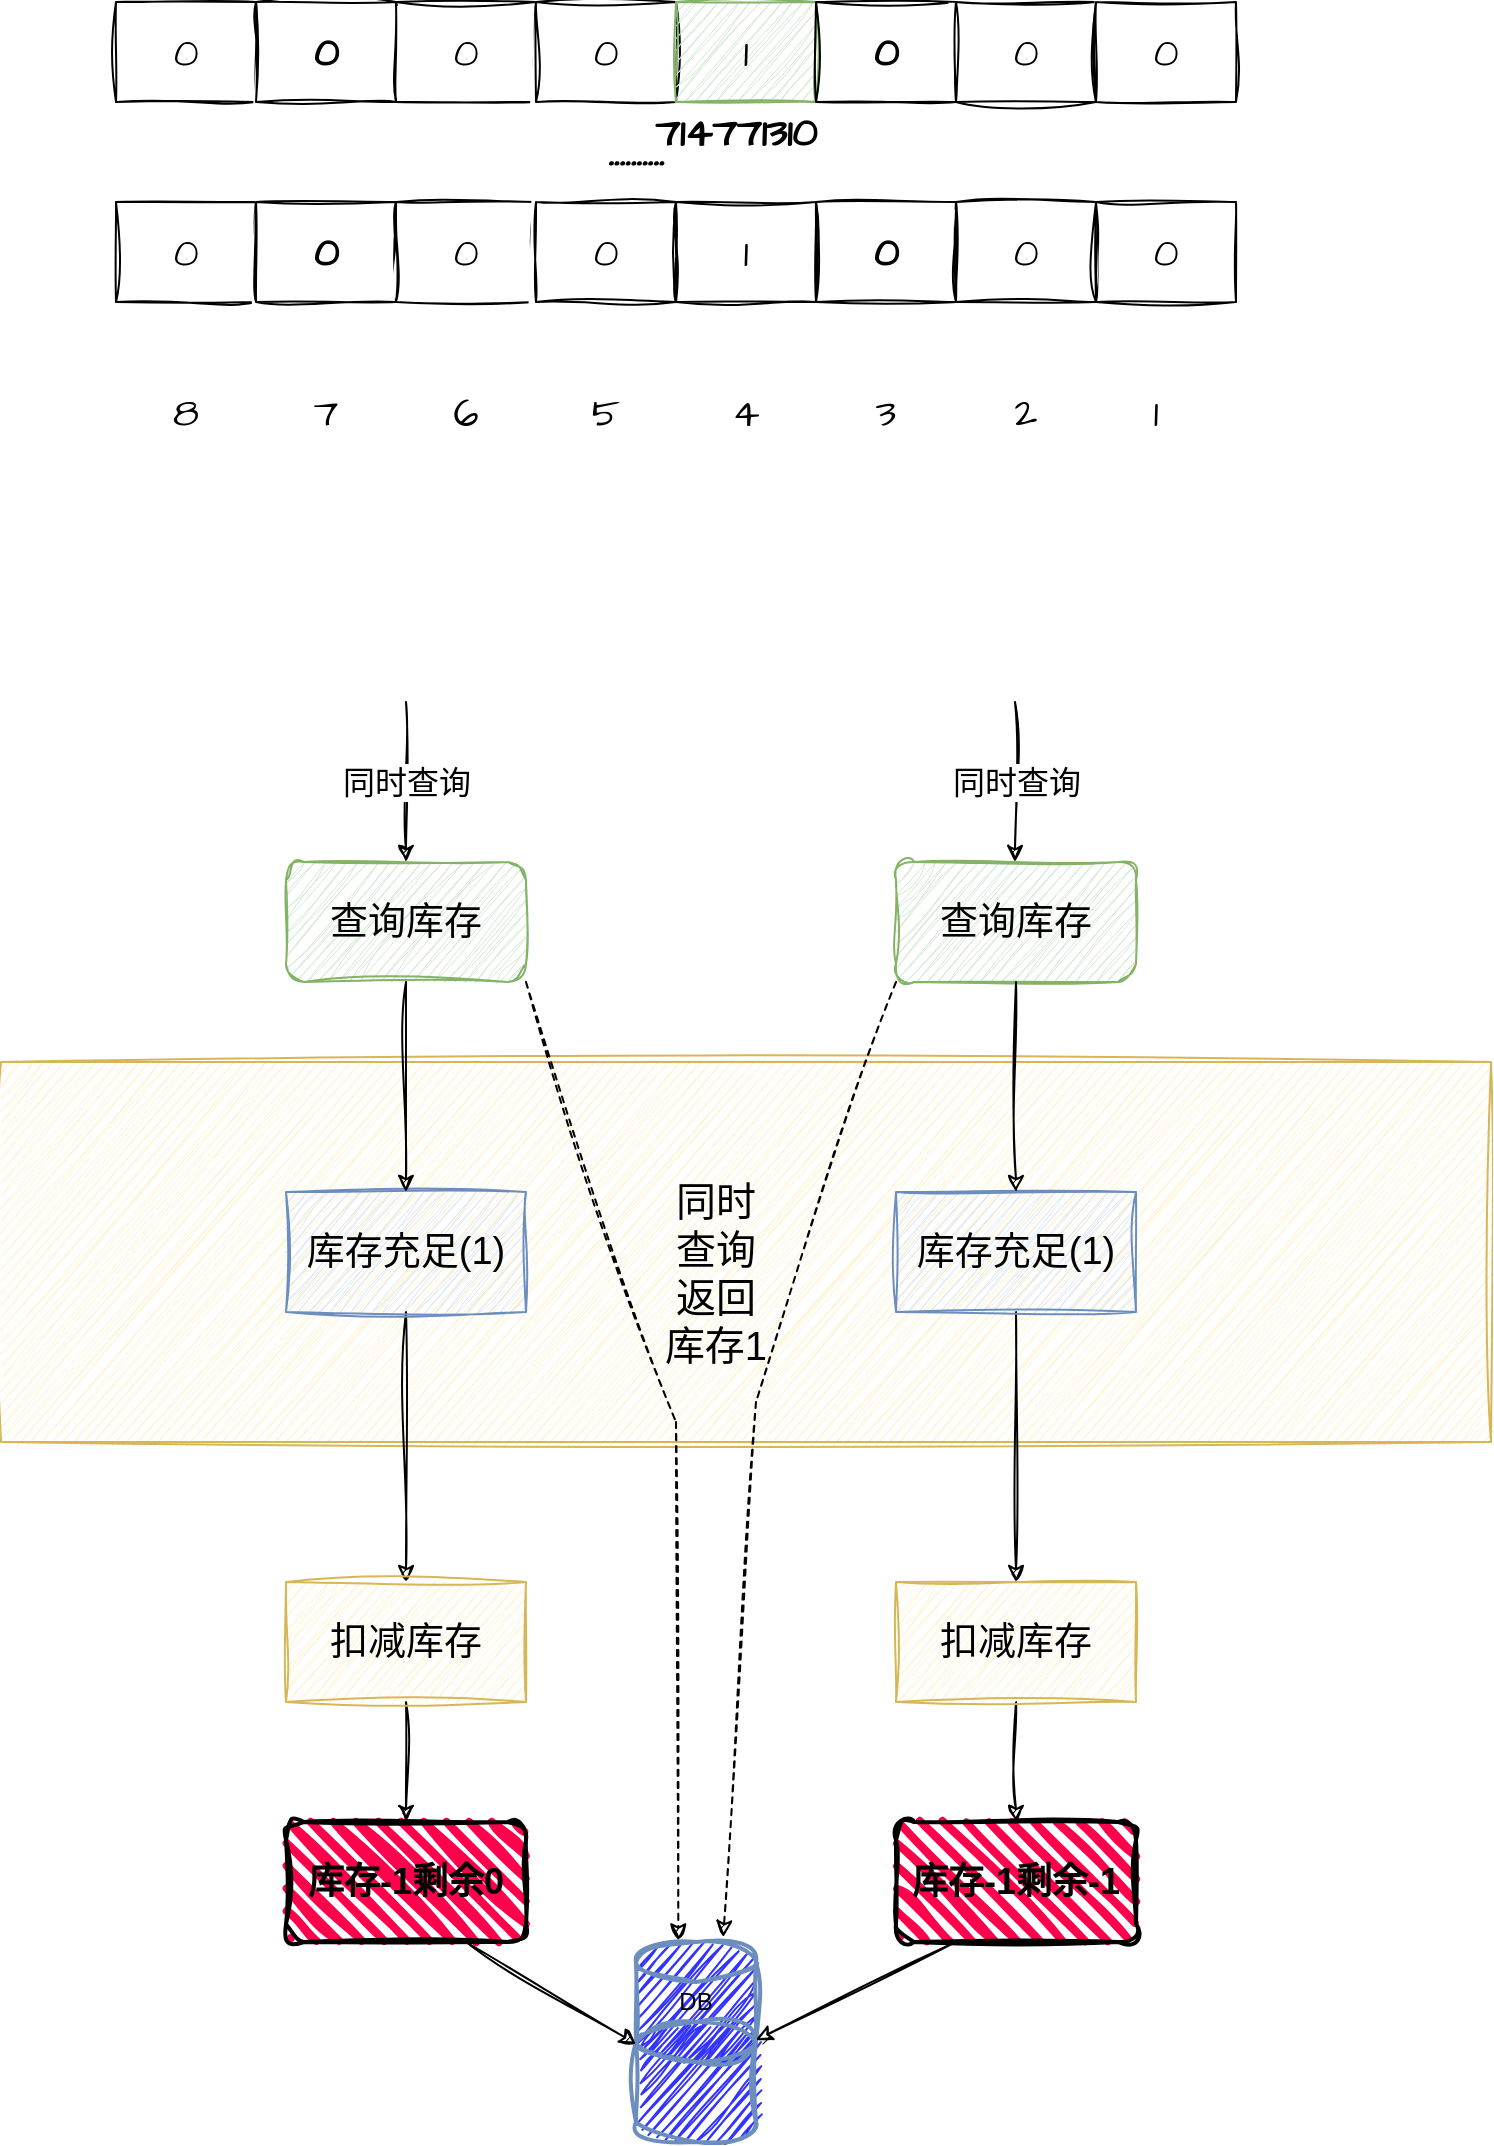 <mxfile version="24.0.0" type="github">
  <diagram name="第 1 页" id="88w6hZwMV_SXrImTwnx2">
    <mxGraphModel dx="1434" dy="881" grid="1" gridSize="10" guides="1" tooltips="1" connect="1" arrows="1" fold="1" page="1" pageScale="1" pageWidth="827" pageHeight="1169" math="0" shadow="0">
      <root>
        <mxCell id="0" />
        <mxCell id="1" parent="0" />
        <mxCell id="hy-2EcC2bVQon8m7ayrF-1" value="0" style="rounded=0;whiteSpace=wrap;html=1;sketch=1;hachureGap=4;jiggle=2;curveFitting=1;fontFamily=Architects Daughter;fontSource=https%3A%2F%2Ffonts.googleapis.com%2Fcss%3Ffamily%3DArchitects%2BDaughter;fontSize=20;" parent="1" vertex="1">
          <mxGeometry x="80" y="240" width="70" height="50" as="geometry" />
        </mxCell>
        <mxCell id="hy-2EcC2bVQon8m7ayrF-2" value="0" style="rounded=0;whiteSpace=wrap;html=1;sketch=1;hachureGap=4;jiggle=2;curveFitting=1;fontFamily=Architects Daughter;fontSource=https%3A%2F%2Ffonts.googleapis.com%2Fcss%3Ffamily%3DArchitects%2BDaughter;fontSize=20;fontStyle=1" parent="1" vertex="1">
          <mxGeometry x="150" y="240" width="70" height="50" as="geometry" />
        </mxCell>
        <mxCell id="hy-2EcC2bVQon8m7ayrF-3" value="0" style="rounded=0;whiteSpace=wrap;html=1;sketch=1;hachureGap=4;jiggle=2;curveFitting=1;fontFamily=Architects Daughter;fontSource=https%3A%2F%2Ffonts.googleapis.com%2Fcss%3Ffamily%3DArchitects%2BDaughter;fontSize=20;" parent="1" vertex="1">
          <mxGeometry x="220" y="240" width="70" height="50" as="geometry" />
        </mxCell>
        <mxCell id="hy-2EcC2bVQon8m7ayrF-4" value="0" style="rounded=0;whiteSpace=wrap;html=1;sketch=1;hachureGap=4;jiggle=2;curveFitting=1;fontFamily=Architects Daughter;fontSource=https%3A%2F%2Ffonts.googleapis.com%2Fcss%3Ffamily%3DArchitects%2BDaughter;fontSize=20;" parent="1" vertex="1">
          <mxGeometry x="290" y="240" width="70" height="50" as="geometry" />
        </mxCell>
        <mxCell id="hy-2EcC2bVQon8m7ayrF-6" value="1" style="rounded=0;whiteSpace=wrap;html=1;sketch=1;hachureGap=4;jiggle=2;curveFitting=1;fontFamily=Architects Daughter;fontSource=https%3A%2F%2Ffonts.googleapis.com%2Fcss%3Ffamily%3DArchitects%2BDaughter;fontSize=20;fillColor=#d5e8d4;strokeColor=#82b366;" parent="1" vertex="1">
          <mxGeometry x="360" y="240" width="70" height="50" as="geometry" />
        </mxCell>
        <mxCell id="hy-2EcC2bVQon8m7ayrF-7" value="0" style="rounded=0;whiteSpace=wrap;html=1;sketch=1;hachureGap=4;jiggle=2;curveFitting=1;fontFamily=Architects Daughter;fontSource=https%3A%2F%2Ffonts.googleapis.com%2Fcss%3Ffamily%3DArchitects%2BDaughter;fontSize=20;fontStyle=1" parent="1" vertex="1">
          <mxGeometry x="430" y="240" width="70" height="50" as="geometry" />
        </mxCell>
        <mxCell id="hy-2EcC2bVQon8m7ayrF-8" value="0" style="rounded=0;whiteSpace=wrap;html=1;sketch=1;hachureGap=4;jiggle=2;curveFitting=1;fontFamily=Architects Daughter;fontSource=https%3A%2F%2Ffonts.googleapis.com%2Fcss%3Ffamily%3DArchitects%2BDaughter;fontSize=20;" parent="1" vertex="1">
          <mxGeometry x="500" y="240" width="70" height="50" as="geometry" />
        </mxCell>
        <mxCell id="hy-2EcC2bVQon8m7ayrF-9" value="0" style="rounded=0;whiteSpace=wrap;html=1;sketch=1;hachureGap=4;jiggle=2;curveFitting=1;fontFamily=Architects Daughter;fontSource=https%3A%2F%2Ffonts.googleapis.com%2Fcss%3Ffamily%3DArchitects%2BDaughter;fontSize=20;" parent="1" vertex="1">
          <mxGeometry x="570" y="240" width="70" height="50" as="geometry" />
        </mxCell>
        <mxCell id="hy-2EcC2bVQon8m7ayrF-10" value="0" style="rounded=0;whiteSpace=wrap;html=1;sketch=1;hachureGap=4;jiggle=2;curveFitting=1;fontFamily=Architects Daughter;fontSource=https%3A%2F%2Ffonts.googleapis.com%2Fcss%3Ffamily%3DArchitects%2BDaughter;fontSize=20;" parent="1" vertex="1">
          <mxGeometry x="80" y="340" width="70" height="50" as="geometry" />
        </mxCell>
        <mxCell id="hy-2EcC2bVQon8m7ayrF-11" value="0" style="rounded=0;whiteSpace=wrap;html=1;sketch=1;hachureGap=4;jiggle=2;curveFitting=1;fontFamily=Architects Daughter;fontSource=https%3A%2F%2Ffonts.googleapis.com%2Fcss%3Ffamily%3DArchitects%2BDaughter;fontSize=20;fontStyle=1" parent="1" vertex="1">
          <mxGeometry x="150" y="340" width="70" height="50" as="geometry" />
        </mxCell>
        <mxCell id="hy-2EcC2bVQon8m7ayrF-12" value="0" style="rounded=0;whiteSpace=wrap;html=1;sketch=1;hachureGap=4;jiggle=2;curveFitting=1;fontFamily=Architects Daughter;fontSource=https%3A%2F%2Ffonts.googleapis.com%2Fcss%3Ffamily%3DArchitects%2BDaughter;fontSize=20;" parent="1" vertex="1">
          <mxGeometry x="220" y="340" width="70" height="50" as="geometry" />
        </mxCell>
        <mxCell id="hy-2EcC2bVQon8m7ayrF-13" value="0" style="rounded=0;whiteSpace=wrap;html=1;sketch=1;hachureGap=4;jiggle=2;curveFitting=1;fontFamily=Architects Daughter;fontSource=https%3A%2F%2Ffonts.googleapis.com%2Fcss%3Ffamily%3DArchitects%2BDaughter;fontSize=20;" parent="1" vertex="1">
          <mxGeometry x="290" y="340" width="70" height="50" as="geometry" />
        </mxCell>
        <mxCell id="hy-2EcC2bVQon8m7ayrF-14" value="1" style="rounded=0;whiteSpace=wrap;html=1;sketch=1;hachureGap=4;jiggle=2;curveFitting=1;fontFamily=Architects Daughter;fontSource=https%3A%2F%2Ffonts.googleapis.com%2Fcss%3Ffamily%3DArchitects%2BDaughter;fontSize=20;" parent="1" vertex="1">
          <mxGeometry x="360" y="340" width="70" height="50" as="geometry" />
        </mxCell>
        <mxCell id="hy-2EcC2bVQon8m7ayrF-15" value="0" style="rounded=0;whiteSpace=wrap;html=1;sketch=1;hachureGap=4;jiggle=2;curveFitting=1;fontFamily=Architects Daughter;fontSource=https%3A%2F%2Ffonts.googleapis.com%2Fcss%3Ffamily%3DArchitects%2BDaughter;fontSize=20;fontStyle=1" parent="1" vertex="1">
          <mxGeometry x="430" y="340" width="70" height="50" as="geometry" />
        </mxCell>
        <mxCell id="hy-2EcC2bVQon8m7ayrF-16" value="0" style="rounded=0;whiteSpace=wrap;html=1;sketch=1;hachureGap=4;jiggle=2;curveFitting=1;fontFamily=Architects Daughter;fontSource=https%3A%2F%2Ffonts.googleapis.com%2Fcss%3Ffamily%3DArchitects%2BDaughter;fontSize=20;" parent="1" vertex="1">
          <mxGeometry x="500" y="340" width="70" height="50" as="geometry" />
        </mxCell>
        <mxCell id="hy-2EcC2bVQon8m7ayrF-17" value="0" style="rounded=0;whiteSpace=wrap;html=1;sketch=1;hachureGap=4;jiggle=2;curveFitting=1;fontFamily=Architects Daughter;fontSource=https%3A%2F%2Ffonts.googleapis.com%2Fcss%3Ffamily%3DArchitects%2BDaughter;fontSize=20;" parent="1" vertex="1">
          <mxGeometry x="570" y="340" width="70" height="50" as="geometry" />
        </mxCell>
        <mxCell id="hy-2EcC2bVQon8m7ayrF-18" value="&lt;b&gt;..........&lt;/b&gt;" style="text;html=1;strokeColor=none;fillColor=none;align=center;verticalAlign=middle;whiteSpace=wrap;rounded=0;fontSize=20;fontFamily=Architects Daughter;" parent="1" vertex="1">
          <mxGeometry x="310" y="300" width="60" height="30" as="geometry" />
        </mxCell>
        <mxCell id="hy-2EcC2bVQon8m7ayrF-19" value="1" style="text;html=1;strokeColor=none;fillColor=none;align=center;verticalAlign=middle;whiteSpace=wrap;rounded=0;fontSize=20;fontFamily=Architects Daughter;" parent="1" vertex="1">
          <mxGeometry x="570" y="430" width="60" height="30" as="geometry" />
        </mxCell>
        <mxCell id="hy-2EcC2bVQon8m7ayrF-20" value="2" style="text;html=1;strokeColor=none;fillColor=none;align=center;verticalAlign=middle;whiteSpace=wrap;rounded=0;fontSize=20;fontFamily=Architects Daughter;" parent="1" vertex="1">
          <mxGeometry x="505" y="430" width="60" height="30" as="geometry" />
        </mxCell>
        <mxCell id="hy-2EcC2bVQon8m7ayrF-21" value="3" style="text;html=1;strokeColor=none;fillColor=none;align=center;verticalAlign=middle;whiteSpace=wrap;rounded=0;fontSize=20;fontFamily=Architects Daughter;" parent="1" vertex="1">
          <mxGeometry x="435" y="430" width="60" height="30" as="geometry" />
        </mxCell>
        <mxCell id="hy-2EcC2bVQon8m7ayrF-22" value="4" style="text;html=1;strokeColor=none;fillColor=none;align=center;verticalAlign=middle;whiteSpace=wrap;rounded=0;fontSize=20;fontFamily=Architects Daughter;" parent="1" vertex="1">
          <mxGeometry x="365" y="430" width="60" height="30" as="geometry" />
        </mxCell>
        <mxCell id="hy-2EcC2bVQon8m7ayrF-23" value="5" style="text;html=1;strokeColor=none;fillColor=none;align=center;verticalAlign=middle;whiteSpace=wrap;rounded=0;fontSize=20;fontFamily=Architects Daughter;" parent="1" vertex="1">
          <mxGeometry x="295" y="430" width="60" height="30" as="geometry" />
        </mxCell>
        <mxCell id="hy-2EcC2bVQon8m7ayrF-24" value="6" style="text;html=1;strokeColor=none;fillColor=none;align=center;verticalAlign=middle;whiteSpace=wrap;rounded=0;fontSize=20;fontFamily=Architects Daughter;" parent="1" vertex="1">
          <mxGeometry x="225" y="430" width="60" height="30" as="geometry" />
        </mxCell>
        <mxCell id="hy-2EcC2bVQon8m7ayrF-25" value="7" style="text;html=1;strokeColor=none;fillColor=none;align=center;verticalAlign=middle;whiteSpace=wrap;rounded=0;fontSize=20;fontFamily=Architects Daughter;" parent="1" vertex="1">
          <mxGeometry x="155" y="430" width="60" height="30" as="geometry" />
        </mxCell>
        <mxCell id="hy-2EcC2bVQon8m7ayrF-26" value="8" style="text;html=1;strokeColor=none;fillColor=none;align=center;verticalAlign=middle;whiteSpace=wrap;rounded=0;fontSize=20;fontFamily=Architects Daughter;" parent="1" vertex="1">
          <mxGeometry x="85" y="430" width="60" height="30" as="geometry" />
        </mxCell>
        <mxCell id="hy-2EcC2bVQon8m7ayrF-27" value="&lt;b&gt;714771310&lt;/b&gt;" style="text;html=1;strokeColor=none;fillColor=none;align=center;verticalAlign=middle;whiteSpace=wrap;rounded=0;fontSize=20;fontFamily=Architects Daughter;" parent="1" vertex="1">
          <mxGeometry x="360" y="290" width="60" height="30" as="geometry" />
        </mxCell>
        <mxCell id="Du4IiV3lHxtIQAvyJIsO-1" value="&lt;span style=&quot;font-size: 19px;&quot;&gt;查询库存&lt;/span&gt;" style="rounded=1;whiteSpace=wrap;html=1;sketch=1;hachureGap=4;jiggle=2;curveFitting=1;fillColor=#d5e8d4;strokeColor=#82b366;" vertex="1" parent="1">
          <mxGeometry x="165" y="670" width="120" height="60" as="geometry" />
        </mxCell>
        <mxCell id="Du4IiV3lHxtIQAvyJIsO-2" value="&lt;span style=&quot;font-size: 19px;&quot;&gt;查询库存&lt;/span&gt;" style="rounded=1;whiteSpace=wrap;html=1;sketch=1;hachureGap=4;jiggle=2;curveFitting=1;fillColor=#d5e8d4;strokeColor=#82b366;" vertex="1" parent="1">
          <mxGeometry x="470" y="670" width="120" height="60" as="geometry" />
        </mxCell>
        <mxCell id="Du4IiV3lHxtIQAvyJIsO-3" value="" style="rounded=0;whiteSpace=wrap;html=1;sketch=1;hachureGap=4;jiggle=2;curveFitting=1;fillColor=#fff2cc;strokeColor=#d6b656;" vertex="1" parent="1">
          <mxGeometry x="22.5" y="770" width="745" height="190" as="geometry" />
        </mxCell>
        <mxCell id="Du4IiV3lHxtIQAvyJIsO-12" style="edgeStyle=orthogonalEdgeStyle;rounded=0;sketch=1;hachureGap=4;jiggle=2;curveFitting=1;orthogonalLoop=1;jettySize=auto;html=1;exitX=0.5;exitY=1;exitDx=0;exitDy=0;entryX=0.5;entryY=0;entryDx=0;entryDy=0;" edge="1" parent="1" source="Du4IiV3lHxtIQAvyJIsO-4" target="Du4IiV3lHxtIQAvyJIsO-10">
          <mxGeometry relative="1" as="geometry" />
        </mxCell>
        <mxCell id="Du4IiV3lHxtIQAvyJIsO-4" value="&lt;font style=&quot;font-size: 19px;&quot;&gt;库存充足(1)&lt;/font&gt;" style="rounded=0;whiteSpace=wrap;html=1;sketch=1;hachureGap=4;jiggle=2;curveFitting=1;fillColor=#dae8fc;strokeColor=#6c8ebf;" vertex="1" parent="1">
          <mxGeometry x="165" y="835" width="120" height="60" as="geometry" />
        </mxCell>
        <mxCell id="Du4IiV3lHxtIQAvyJIsO-13" style="edgeStyle=orthogonalEdgeStyle;rounded=0;sketch=1;hachureGap=4;jiggle=2;curveFitting=1;orthogonalLoop=1;jettySize=auto;html=1;exitX=0.5;exitY=1;exitDx=0;exitDy=0;" edge="1" parent="1" source="Du4IiV3lHxtIQAvyJIsO-5" target="Du4IiV3lHxtIQAvyJIsO-11">
          <mxGeometry relative="1" as="geometry" />
        </mxCell>
        <mxCell id="Du4IiV3lHxtIQAvyJIsO-5" value="&lt;font style=&quot;font-size: 19px;&quot;&gt;库存充足(1)&lt;/font&gt;" style="rounded=0;whiteSpace=wrap;html=1;sketch=1;hachureGap=4;jiggle=2;curveFitting=1;fillColor=#dae8fc;strokeColor=#6c8ebf;" vertex="1" parent="1">
          <mxGeometry x="470" y="835" width="120" height="60" as="geometry" />
        </mxCell>
        <mxCell id="Du4IiV3lHxtIQAvyJIsO-6" style="edgeStyle=orthogonalEdgeStyle;rounded=0;sketch=1;hachureGap=4;jiggle=2;curveFitting=1;orthogonalLoop=1;jettySize=auto;html=1;exitX=0.5;exitY=1;exitDx=0;exitDy=0;" edge="1" parent="1" source="Du4IiV3lHxtIQAvyJIsO-1" target="Du4IiV3lHxtIQAvyJIsO-4">
          <mxGeometry relative="1" as="geometry" />
        </mxCell>
        <mxCell id="Du4IiV3lHxtIQAvyJIsO-7" style="edgeStyle=orthogonalEdgeStyle;rounded=0;sketch=1;hachureGap=4;jiggle=2;curveFitting=1;orthogonalLoop=1;jettySize=auto;html=1;exitX=0.5;exitY=1;exitDx=0;exitDy=0;" edge="1" parent="1" source="Du4IiV3lHxtIQAvyJIsO-2" target="Du4IiV3lHxtIQAvyJIsO-5">
          <mxGeometry relative="1" as="geometry" />
        </mxCell>
        <mxCell id="Du4IiV3lHxtIQAvyJIsO-8" value="DB" style="strokeWidth=2;html=1;shape=mxgraph.flowchart.database;whiteSpace=wrap;sketch=1;hachureGap=4;jiggle=2;curveFitting=1;fillColor=#3333FF;strokeColor=#6c8ebf;" vertex="1" parent="1">
          <mxGeometry x="340" y="1210" width="60" height="60" as="geometry" />
        </mxCell>
        <mxCell id="Du4IiV3lHxtIQAvyJIsO-9" value="" style="strokeWidth=2;html=1;shape=mxgraph.flowchart.database;whiteSpace=wrap;sketch=1;hachureGap=4;jiggle=2;curveFitting=1;fillColor=#3333FF;strokeColor=#6c8ebf;" vertex="1" parent="1">
          <mxGeometry x="340" y="1250" width="60" height="60" as="geometry" />
        </mxCell>
        <mxCell id="Du4IiV3lHxtIQAvyJIsO-16" style="edgeStyle=orthogonalEdgeStyle;rounded=0;sketch=1;hachureGap=4;jiggle=2;curveFitting=1;orthogonalLoop=1;jettySize=auto;html=1;exitX=0.5;exitY=1;exitDx=0;exitDy=0;" edge="1" parent="1" source="Du4IiV3lHxtIQAvyJIsO-10" target="Du4IiV3lHxtIQAvyJIsO-14">
          <mxGeometry relative="1" as="geometry" />
        </mxCell>
        <mxCell id="Du4IiV3lHxtIQAvyJIsO-10" value="&lt;font style=&quot;font-size: 19px;&quot;&gt;扣减库存&lt;/font&gt;" style="rounded=0;whiteSpace=wrap;html=1;sketch=1;hachureGap=4;jiggle=2;curveFitting=1;fillColor=#fff2cc;strokeColor=#d6b656;" vertex="1" parent="1">
          <mxGeometry x="165" y="1030" width="120" height="60" as="geometry" />
        </mxCell>
        <mxCell id="Du4IiV3lHxtIQAvyJIsO-17" style="edgeStyle=orthogonalEdgeStyle;rounded=0;sketch=1;hachureGap=4;jiggle=2;curveFitting=1;orthogonalLoop=1;jettySize=auto;html=1;exitX=0.5;exitY=1;exitDx=0;exitDy=0;" edge="1" parent="1" source="Du4IiV3lHxtIQAvyJIsO-11" target="Du4IiV3lHxtIQAvyJIsO-15">
          <mxGeometry relative="1" as="geometry" />
        </mxCell>
        <mxCell id="Du4IiV3lHxtIQAvyJIsO-11" value="&lt;font style=&quot;font-size: 19px;&quot;&gt;扣减库存&lt;/font&gt;" style="rounded=0;whiteSpace=wrap;html=1;sketch=1;hachureGap=4;jiggle=2;curveFitting=1;fillColor=#fff2cc;strokeColor=#d6b656;" vertex="1" parent="1">
          <mxGeometry x="470" y="1030" width="120" height="60" as="geometry" />
        </mxCell>
        <mxCell id="Du4IiV3lHxtIQAvyJIsO-14" value="&lt;font style=&quot;font-size: 18px;&quot;&gt;&lt;b&gt;库存-1剩余0&lt;/b&gt;&lt;/font&gt;" style="rounded=1;whiteSpace=wrap;html=1;strokeWidth=2;fillWeight=4;hachureGap=8;hachureAngle=45;fillColor=#ff004c;sketch=1;jiggle=2;curveFitting=1;" vertex="1" parent="1">
          <mxGeometry x="165" y="1150" width="120" height="60" as="geometry" />
        </mxCell>
        <mxCell id="Du4IiV3lHxtIQAvyJIsO-15" value="&lt;font style=&quot;font-size: 18px;&quot;&gt;&lt;b&gt;库存-1剩余-1&lt;/b&gt;&lt;/font&gt;" style="rounded=1;whiteSpace=wrap;html=1;strokeWidth=2;fillWeight=4;hachureGap=8;hachureAngle=45;fillColor=#ff004c;sketch=1;jiggle=2;curveFitting=1;" vertex="1" parent="1">
          <mxGeometry x="470" y="1150" width="120" height="60" as="geometry" />
        </mxCell>
        <mxCell id="Du4IiV3lHxtIQAvyJIsO-18" style="rounded=0;sketch=1;hachureGap=4;jiggle=2;curveFitting=1;orthogonalLoop=1;jettySize=auto;html=1;exitX=0.75;exitY=1;exitDx=0;exitDy=0;entryX=0;entryY=0.85;entryDx=0;entryDy=0;entryPerimeter=0;" edge="1" parent="1" source="Du4IiV3lHxtIQAvyJIsO-14" target="Du4IiV3lHxtIQAvyJIsO-8">
          <mxGeometry relative="1" as="geometry" />
        </mxCell>
        <mxCell id="Du4IiV3lHxtIQAvyJIsO-19" style="rounded=0;sketch=1;hachureGap=4;jiggle=2;curveFitting=1;orthogonalLoop=1;jettySize=auto;html=1;exitX=0.25;exitY=1;exitDx=0;exitDy=0;entryX=1;entryY=0.15;entryDx=0;entryDy=0;entryPerimeter=0;" edge="1" parent="1" source="Du4IiV3lHxtIQAvyJIsO-15" target="Du4IiV3lHxtIQAvyJIsO-9">
          <mxGeometry relative="1" as="geometry" />
        </mxCell>
        <mxCell id="Du4IiV3lHxtIQAvyJIsO-20" value="" style="endArrow=classic;html=1;rounded=0;sketch=1;hachureGap=4;jiggle=2;curveFitting=1;" edge="1" parent="1">
          <mxGeometry relative="1" as="geometry">
            <mxPoint x="225" y="590" as="sourcePoint" />
            <mxPoint x="225" y="670" as="targetPoint" />
          </mxGeometry>
        </mxCell>
        <mxCell id="Du4IiV3lHxtIQAvyJIsO-21" value="&lt;font style=&quot;font-size: 16px;&quot;&gt;同时查询&lt;/font&gt;" style="edgeLabel;resizable=0;html=1;;align=center;verticalAlign=middle;sketch=1;hachureGap=4;jiggle=2;curveFitting=1;" connectable="0" vertex="1" parent="Du4IiV3lHxtIQAvyJIsO-20">
          <mxGeometry relative="1" as="geometry" />
        </mxCell>
        <mxCell id="Du4IiV3lHxtIQAvyJIsO-23" value="" style="endArrow=classic;html=1;rounded=0;sketch=1;hachureGap=4;jiggle=2;curveFitting=1;" edge="1" parent="1">
          <mxGeometry relative="1" as="geometry">
            <mxPoint x="529.5" y="590" as="sourcePoint" />
            <mxPoint x="529.5" y="670" as="targetPoint" />
          </mxGeometry>
        </mxCell>
        <mxCell id="Du4IiV3lHxtIQAvyJIsO-24" value="&lt;font style=&quot;font-size: 16px;&quot;&gt;同时查询&lt;/font&gt;" style="edgeLabel;resizable=0;html=1;;align=center;verticalAlign=middle;sketch=1;hachureGap=4;jiggle=2;curveFitting=1;" connectable="0" vertex="1" parent="Du4IiV3lHxtIQAvyJIsO-23">
          <mxGeometry relative="1" as="geometry" />
        </mxCell>
        <mxCell id="Du4IiV3lHxtIQAvyJIsO-25" style="rounded=0;sketch=1;hachureGap=4;jiggle=2;curveFitting=1;orthogonalLoop=1;jettySize=auto;html=1;exitX=1;exitY=1;exitDx=0;exitDy=0;entryX=0.353;entryY=-0.013;entryDx=0;entryDy=0;entryPerimeter=0;dashed=1;" edge="1" parent="1" source="Du4IiV3lHxtIQAvyJIsO-1" target="Du4IiV3lHxtIQAvyJIsO-8">
          <mxGeometry relative="1" as="geometry">
            <Array as="points">
              <mxPoint x="360" y="950" />
            </Array>
          </mxGeometry>
        </mxCell>
        <mxCell id="Du4IiV3lHxtIQAvyJIsO-26" style="rounded=0;sketch=1;hachureGap=4;jiggle=2;curveFitting=1;orthogonalLoop=1;jettySize=auto;html=1;exitX=0;exitY=1;exitDx=0;exitDy=0;entryX=0.727;entryY=-0.04;entryDx=0;entryDy=0;entryPerimeter=0;dashed=1;" edge="1" parent="1" source="Du4IiV3lHxtIQAvyJIsO-2" target="Du4IiV3lHxtIQAvyJIsO-8">
          <mxGeometry relative="1" as="geometry">
            <Array as="points">
              <mxPoint x="400" y="940" />
            </Array>
          </mxGeometry>
        </mxCell>
        <mxCell id="Du4IiV3lHxtIQAvyJIsO-27" value="&lt;font style=&quot;font-size: 20px;&quot;&gt;同时查询返回库存1&lt;/font&gt;" style="text;html=1;align=center;verticalAlign=middle;whiteSpace=wrap;rounded=0;" vertex="1" parent="1">
          <mxGeometry x="350" y="860" width="60" height="30" as="geometry" />
        </mxCell>
      </root>
    </mxGraphModel>
  </diagram>
</mxfile>
